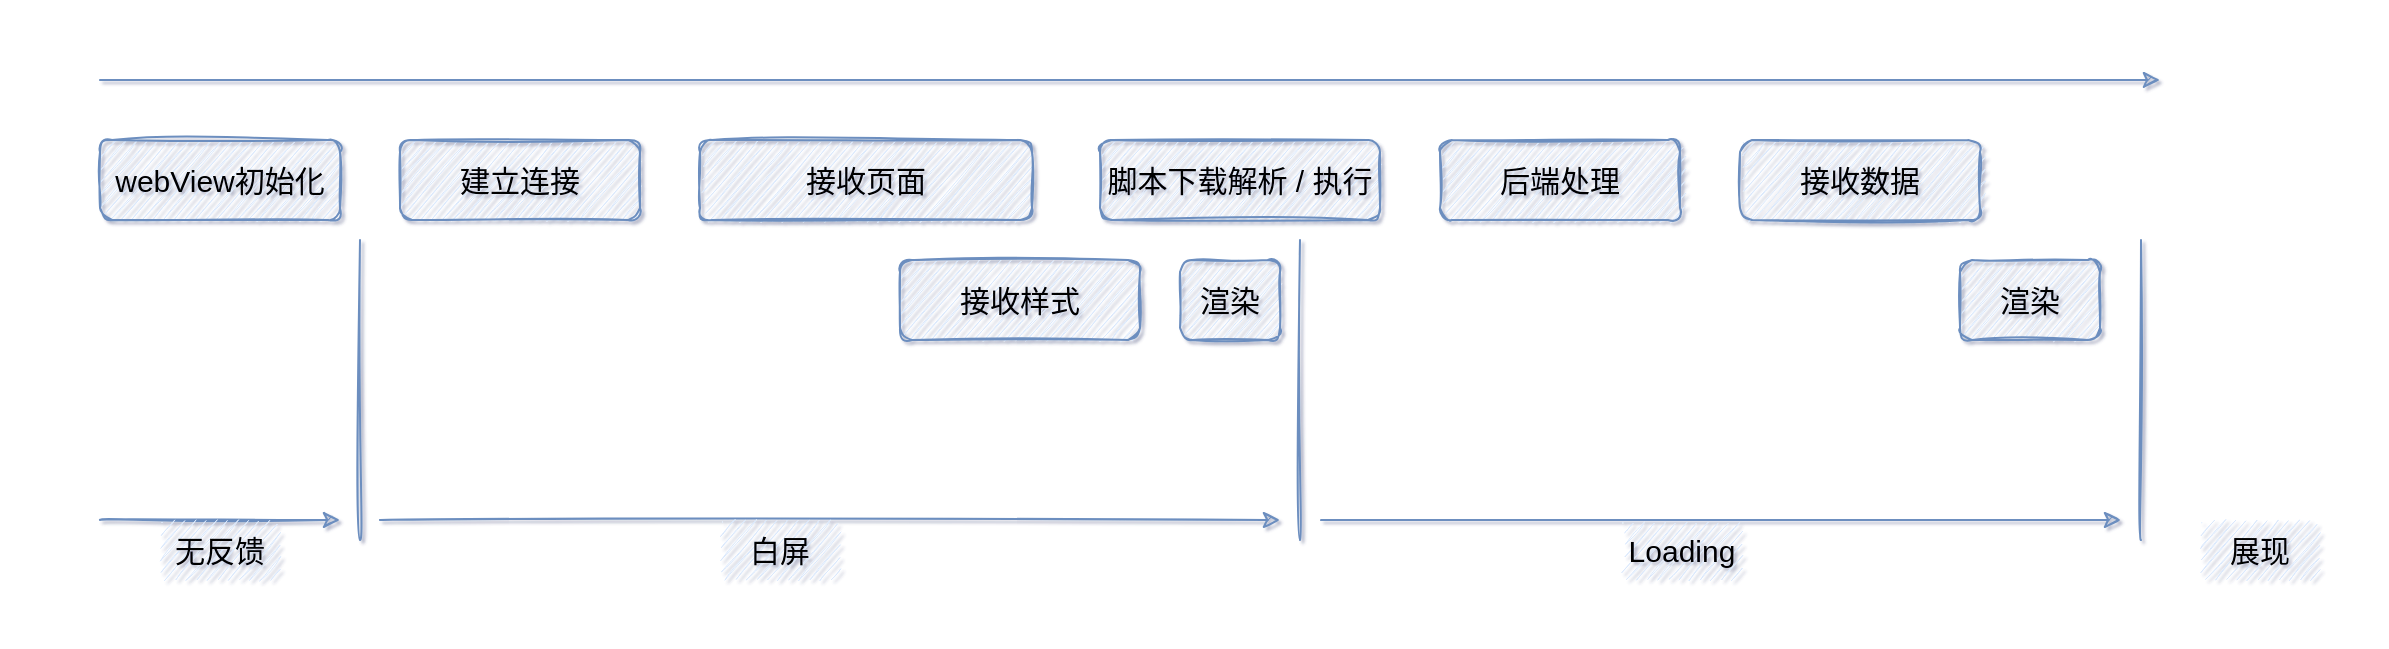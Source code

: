 <mxfile>
    <diagram id="f7rcqAnRsQVHoLOE1jyN" name="第 1 页">
        <mxGraphModel dx="481" dy="680" grid="1" gridSize="10" guides="1" tooltips="1" connect="1" arrows="1" fold="1" page="1" pageScale="1" pageWidth="827" pageHeight="1169" background="#ffffff" math="0" shadow="1">
            <root>
                <mxCell id="0"/>
                <mxCell id="1" parent="0"/>
                <mxCell id="26" value="" style="rounded=0;whiteSpace=wrap;html=1;shadow=0;glass=0;labelBorderColor=none;sketch=1;fontSize=15;fillColor=none;strokeColor=none;" vertex="1" parent="1">
                    <mxGeometry x="20" y="140" width="1190" height="320" as="geometry"/>
                </mxCell>
                <mxCell id="2" value="&lt;font style=&quot;font-size: 15px&quot;&gt;webView初始化&lt;/font&gt;" style="rounded=1;whiteSpace=wrap;html=1;sketch=1;fillColor=#dae8fc;strokeColor=#6c8ebf;fontColor=#000000;" vertex="1" parent="1">
                    <mxGeometry x="70" y="210" width="120" height="40" as="geometry"/>
                </mxCell>
                <mxCell id="4" value="&lt;span style=&quot;font-size: 15px&quot;&gt;建立连接&lt;/span&gt;" style="rounded=1;whiteSpace=wrap;html=1;sketch=1;fillColor=#dae8fc;strokeColor=#6c8ebf;fontColor=#000000;" vertex="1" parent="1">
                    <mxGeometry x="220" y="210" width="120" height="40" as="geometry"/>
                </mxCell>
                <mxCell id="5" value="" style="endArrow=classic;html=1;fontSize=15;sketch=1;curved=1;fillColor=#dae8fc;strokeColor=#6c8ebf;fontColor=#000000;" edge="1" parent="1">
                    <mxGeometry width="50" height="50" relative="1" as="geometry">
                        <mxPoint x="70" y="180" as="sourcePoint"/>
                        <mxPoint x="1100" y="180" as="targetPoint"/>
                    </mxGeometry>
                </mxCell>
                <mxCell id="6" value="" style="endArrow=none;html=1;fontSize=15;sketch=1;curved=1;fillColor=#dae8fc;strokeColor=#6c8ebf;fontColor=#000000;" edge="1" parent="1">
                    <mxGeometry width="50" height="50" relative="1" as="geometry">
                        <mxPoint x="200" y="410" as="sourcePoint"/>
                        <mxPoint x="200" y="260" as="targetPoint"/>
                    </mxGeometry>
                </mxCell>
                <mxCell id="7" value="" style="endArrow=classic;html=1;fontSize=15;sketch=1;curved=1;fillColor=#dae8fc;strokeColor=#6c8ebf;fontColor=#000000;" edge="1" parent="1">
                    <mxGeometry width="50" height="50" relative="1" as="geometry">
                        <mxPoint x="70" y="400" as="sourcePoint"/>
                        <mxPoint x="190" y="400" as="targetPoint"/>
                    </mxGeometry>
                </mxCell>
                <mxCell id="8" value="无反馈" style="text;html=1;strokeColor=none;fillColor=#dae8fc;align=center;verticalAlign=middle;whiteSpace=wrap;rounded=1;fontSize=15;sketch=1;fontColor=#000000;" vertex="1" parent="1">
                    <mxGeometry x="100" y="400" width="60" height="30" as="geometry"/>
                </mxCell>
                <mxCell id="9" value="&lt;span style=&quot;font-size: 15px&quot;&gt;接收页面&lt;/span&gt;" style="rounded=1;whiteSpace=wrap;html=1;sketch=1;fillColor=#dae8fc;strokeColor=#6c8ebf;fontColor=#000000;" vertex="1" parent="1">
                    <mxGeometry x="370" y="210" width="166" height="40" as="geometry"/>
                </mxCell>
                <mxCell id="10" value="&lt;span style=&quot;font-size: 15px&quot;&gt;脚本下载解析 / 执行&lt;/span&gt;" style="rounded=1;whiteSpace=wrap;html=1;sketch=1;fillColor=#dae8fc;strokeColor=#6c8ebf;fontColor=#000000;" vertex="1" parent="1">
                    <mxGeometry x="570" y="210" width="140" height="40" as="geometry"/>
                </mxCell>
                <mxCell id="11" value="&lt;span style=&quot;font-size: 15px&quot;&gt;后端处理&lt;/span&gt;" style="rounded=1;whiteSpace=wrap;html=1;sketch=1;fillColor=#dae8fc;strokeColor=#6c8ebf;fontColor=#000000;" vertex="1" parent="1">
                    <mxGeometry x="740" y="210" width="120" height="40" as="geometry"/>
                </mxCell>
                <mxCell id="12" value="&lt;span style=&quot;font-size: 15px&quot;&gt;接收数据&lt;/span&gt;" style="rounded=1;whiteSpace=wrap;html=1;sketch=1;fillColor=#dae8fc;strokeColor=#6c8ebf;fontColor=#000000;" vertex="1" parent="1">
                    <mxGeometry x="890" y="210" width="120" height="40" as="geometry"/>
                </mxCell>
                <mxCell id="15" value="" style="endArrow=none;html=1;fontSize=15;sketch=1;curved=1;fillColor=#dae8fc;strokeColor=#6c8ebf;fontColor=#000000;" edge="1" parent="1">
                    <mxGeometry width="50" height="50" relative="1" as="geometry">
                        <mxPoint x="670" y="410" as="sourcePoint"/>
                        <mxPoint x="670" y="260" as="targetPoint"/>
                    </mxGeometry>
                </mxCell>
                <mxCell id="16" value="" style="endArrow=classic;html=1;fontSize=15;sketch=1;curved=1;fillColor=#dae8fc;strokeColor=#6c8ebf;fontColor=#000000;" edge="1" parent="1">
                    <mxGeometry width="50" height="50" relative="1" as="geometry">
                        <mxPoint x="210" y="400" as="sourcePoint"/>
                        <mxPoint x="660" y="400" as="targetPoint"/>
                    </mxGeometry>
                </mxCell>
                <mxCell id="17" value="白屏" style="text;html=1;strokeColor=none;fillColor=#dae8fc;align=center;verticalAlign=middle;whiteSpace=wrap;rounded=1;fontSize=15;sketch=1;fontColor=#000000;" vertex="1" parent="1">
                    <mxGeometry x="380" y="400" width="60" height="30" as="geometry"/>
                </mxCell>
                <mxCell id="18" value="" style="endArrow=none;html=1;fontSize=15;sketch=1;curved=1;fillColor=#dae8fc;strokeColor=#6c8ebf;fontColor=#000000;" edge="1" parent="1">
                    <mxGeometry width="50" height="50" relative="1" as="geometry">
                        <mxPoint x="1090.5" y="410" as="sourcePoint"/>
                        <mxPoint x="1090.5" y="260" as="targetPoint"/>
                    </mxGeometry>
                </mxCell>
                <mxCell id="19" value="&lt;span style=&quot;font-size: 15px&quot;&gt;渲染&lt;/span&gt;" style="rounded=1;whiteSpace=wrap;html=1;sketch=1;fillColor=#dae8fc;strokeColor=#6c8ebf;fontColor=#000000;" vertex="1" parent="1">
                    <mxGeometry x="1000" y="270" width="70" height="40" as="geometry"/>
                </mxCell>
                <mxCell id="21" value="" style="endArrow=classic;html=1;fontSize=15;sketch=1;curved=1;fillColor=#dae8fc;strokeColor=#6c8ebf;fontColor=#000000;" edge="1" parent="1">
                    <mxGeometry width="50" height="50" relative="1" as="geometry">
                        <mxPoint x="680.5" y="400" as="sourcePoint"/>
                        <mxPoint x="1080.5" y="400" as="targetPoint"/>
                    </mxGeometry>
                </mxCell>
                <mxCell id="22" value="Loading" style="text;html=1;strokeColor=none;fillColor=#dae8fc;align=center;verticalAlign=middle;whiteSpace=wrap;rounded=1;fontSize=15;sketch=1;fontColor=#000000;labelBorderColor=none;glass=0;shadow=0;" vertex="1" parent="1">
                    <mxGeometry x="830.5" y="400" width="59.5" height="30" as="geometry"/>
                </mxCell>
                <mxCell id="23" value="&lt;span style=&quot;font-size: 15px&quot;&gt;接收样式&lt;/span&gt;" style="rounded=1;whiteSpace=wrap;html=1;sketch=1;fillColor=#dae8fc;strokeColor=#6c8ebf;fontColor=#000000;" vertex="1" parent="1">
                    <mxGeometry x="470" y="270" width="120" height="40" as="geometry"/>
                </mxCell>
                <mxCell id="24" value="&lt;span style=&quot;font-size: 15px&quot;&gt;渲染&lt;/span&gt;" style="rounded=1;whiteSpace=wrap;html=1;sketch=1;fillColor=#dae8fc;strokeColor=#6c8ebf;fontColor=#000000;" vertex="1" parent="1">
                    <mxGeometry x="610" y="270" width="50" height="40" as="geometry"/>
                </mxCell>
                <mxCell id="25" value="展现" style="text;html=1;strokeColor=none;fillColor=#dae8fc;align=center;verticalAlign=middle;whiteSpace=wrap;rounded=1;fontSize=15;sketch=1;fontColor=#000000;labelBorderColor=none;glass=0;shadow=0;" vertex="1" parent="1">
                    <mxGeometry x="1120" y="400" width="59.5" height="30" as="geometry"/>
                </mxCell>
            </root>
        </mxGraphModel>
    </diagram>
</mxfile>